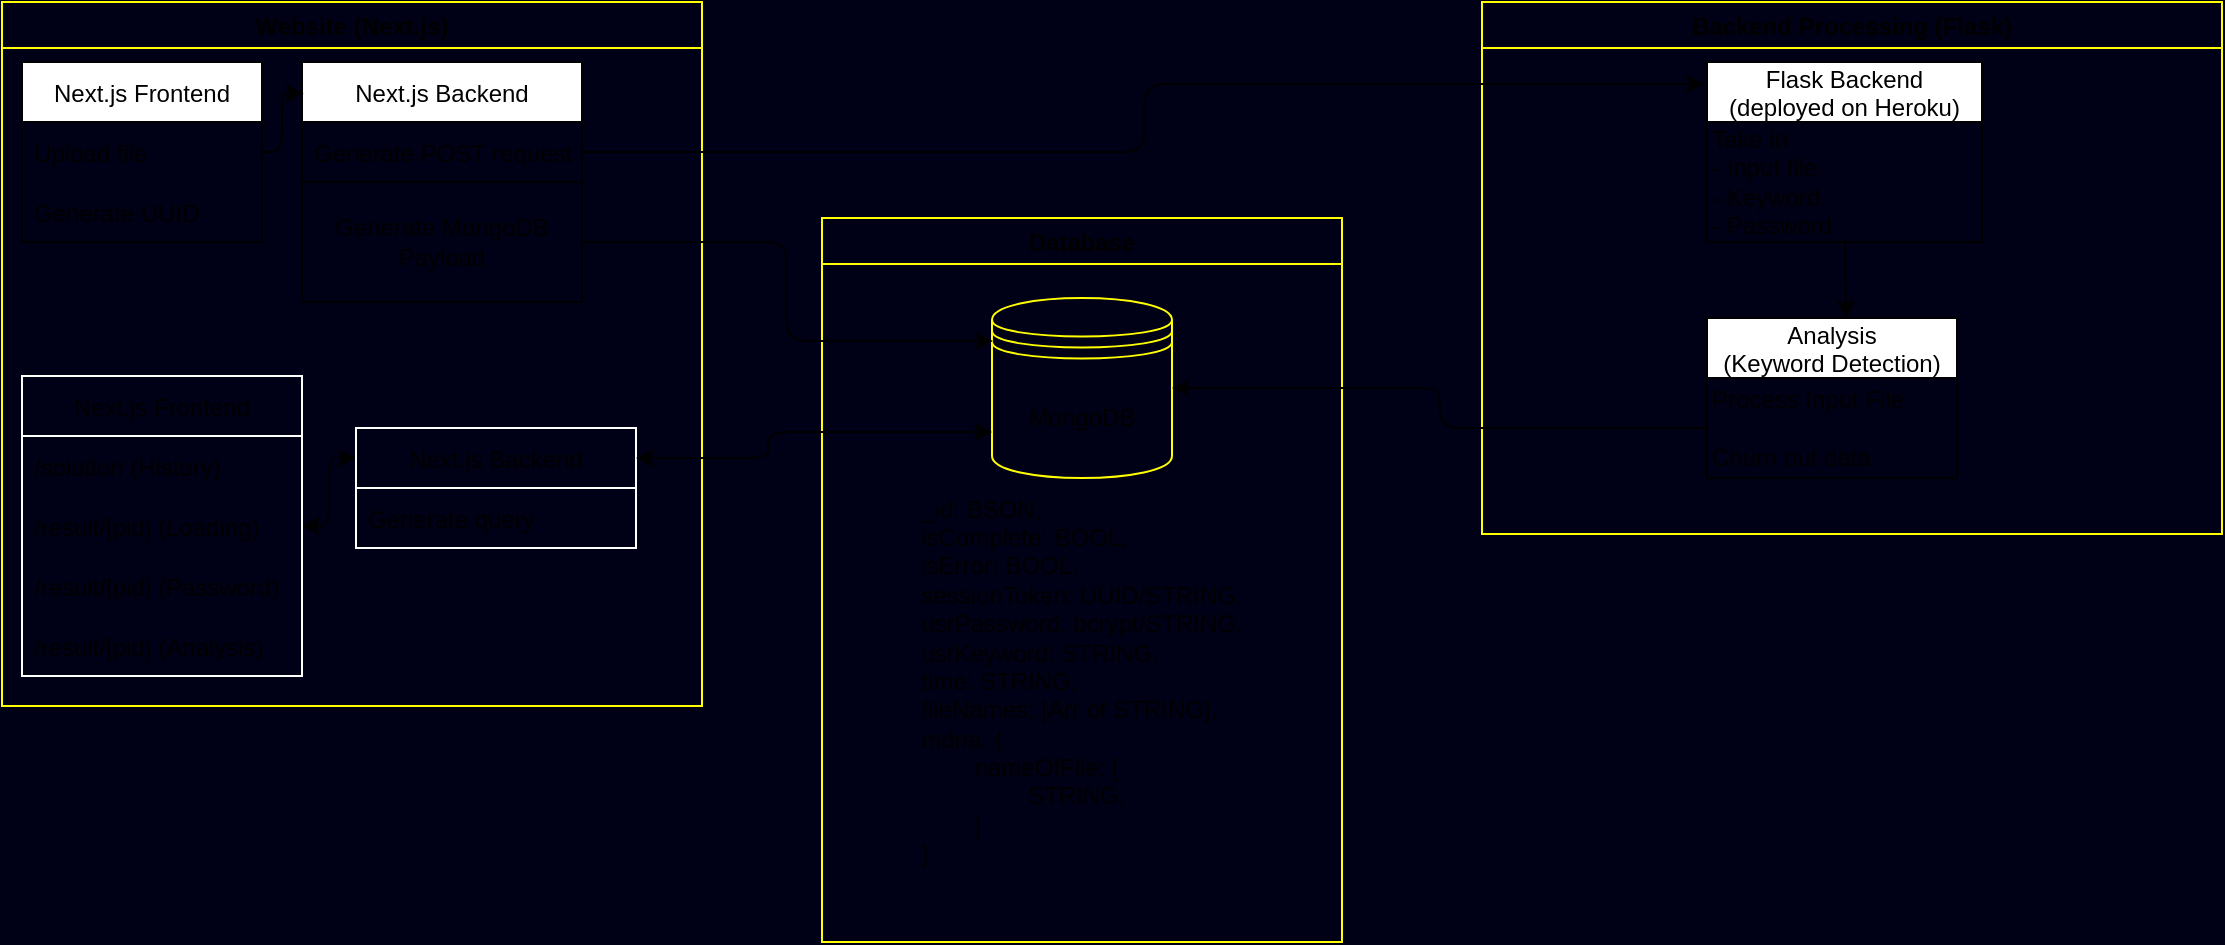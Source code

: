 <mxfile>
    <diagram id="pqtLrWvmuWyiWLzkSUhF" name="Diagram">
        <mxGraphModel dx="2843" dy="1091" grid="0" gridSize="10" guides="1" tooltips="1" connect="1" arrows="1" fold="1" page="1" pageScale="1" pageWidth="1169" pageHeight="827" background="#000017" math="0" shadow="0">
            <root>
                <mxCell id="tuvx_-tGYI6wsvTcFcl7-0"/>
                <mxCell id="tuvx_-tGYI6wsvTcFcl7-1" parent="tuvx_-tGYI6wsvTcFcl7-0"/>
                <mxCell id="tuvx_-tGYI6wsvTcFcl7-7" value="Website (Next.js)" style="swimlane;sketch=0;rounded=0;strokeColor=#FFFF00;fillColor=none;fontColor=default;labelBackgroundColor=none;" parent="tuvx_-tGYI6wsvTcFcl7-1" vertex="1">
                    <mxGeometry x="30" y="80" width="350" height="352" as="geometry"/>
                </mxCell>
                <mxCell id="tuvx_-tGYI6wsvTcFcl7-2" value="Next.js Frontend" style="swimlane;fontStyle=0;childLayout=stackLayout;horizontal=1;startSize=30;horizontalStack=0;resizeParent=1;resizeParentMax=0;resizeLast=0;collapsible=1;marginBottom=0;fontColor=default;labelBackgroundColor=none;" parent="tuvx_-tGYI6wsvTcFcl7-7" vertex="1">
                    <mxGeometry x="10" y="30" width="120" height="90" as="geometry">
                        <mxRectangle x="10" y="30" width="120" height="30" as="alternateBounds"/>
                    </mxGeometry>
                </mxCell>
                <mxCell id="tuvx_-tGYI6wsvTcFcl7-3" value="Upload file" style="text;strokeColor=none;fillColor=none;align=left;verticalAlign=middle;spacingLeft=4;spacingRight=4;overflow=hidden;points=[[0,0.5],[1,0.5]];portConstraint=eastwest;rotatable=0;fontColor=default;labelBackgroundColor=none;" parent="tuvx_-tGYI6wsvTcFcl7-2" vertex="1">
                    <mxGeometry y="30" width="120" height="30" as="geometry"/>
                </mxCell>
                <mxCell id="tuvx_-tGYI6wsvTcFcl7-4" value="Generate UUID" style="text;strokeColor=none;fillColor=none;align=left;verticalAlign=middle;spacingLeft=4;spacingRight=4;overflow=hidden;points=[[0,0.5],[1,0.5]];portConstraint=eastwest;rotatable=0;fontColor=default;labelBackgroundColor=none;" parent="tuvx_-tGYI6wsvTcFcl7-2" vertex="1">
                    <mxGeometry y="60" width="120" height="30" as="geometry"/>
                </mxCell>
                <mxCell id="tuvx_-tGYI6wsvTcFcl7-9" value="Next.js Backend" style="swimlane;fontStyle=0;childLayout=stackLayout;horizontal=1;startSize=30;horizontalStack=0;resizeParent=1;resizeParentMax=0;resizeLast=0;collapsible=1;marginBottom=0;fontColor=default;labelBackgroundColor=none;" parent="tuvx_-tGYI6wsvTcFcl7-7" vertex="1">
                    <mxGeometry x="150" y="30" width="140" height="120" as="geometry"/>
                </mxCell>
                <mxCell id="tuvx_-tGYI6wsvTcFcl7-10" value="Generate POST request" style="text;strokeColor=default;fillColor=none;align=left;verticalAlign=middle;spacingLeft=4;spacingRight=4;overflow=hidden;points=[[0,0.5],[1,0.5]];portConstraint=eastwest;rotatable=0;labelBorderColor=none;fontColor=default;labelBackgroundColor=none;" parent="tuvx_-tGYI6wsvTcFcl7-9" vertex="1">
                    <mxGeometry y="30" width="140" height="30" as="geometry"/>
                </mxCell>
                <mxCell id="tuvx_-tGYI6wsvTcFcl7-26" value="Generate MongoDB Payload" style="text;strokeColor=default;fillColor=none;align=center;verticalAlign=middle;spacingLeft=4;spacingRight=4;overflow=hidden;points=[[0,0.5],[1,0.5]];portConstraint=eastwest;rotatable=0;whiteSpace=wrap;fontColor=default;labelBackgroundColor=none;" parent="tuvx_-tGYI6wsvTcFcl7-9" vertex="1">
                    <mxGeometry y="60" width="140" height="60" as="geometry"/>
                </mxCell>
                <mxCell id="tuvx_-tGYI6wsvTcFcl7-93" style="edgeStyle=orthogonalEdgeStyle;html=1;entryX=0;entryY=0.25;entryDx=0;entryDy=0;fillColor=#FFFFFF;startArrow=classic;startFill=1;fontColor=default;labelBackgroundColor=none;" parent="tuvx_-tGYI6wsvTcFcl7-7" source="tuvx_-tGYI6wsvTcFcl7-48" target="tuvx_-tGYI6wsvTcFcl7-84" edge="1">
                    <mxGeometry relative="1" as="geometry"/>
                </mxCell>
                <mxCell id="tuvx_-tGYI6wsvTcFcl7-94" style="edgeStyle=orthogonalEdgeStyle;html=1;entryX=0.006;entryY=0.13;entryDx=0;entryDy=0;entryPerimeter=0;fillColor=#FFFFFF;fontColor=default;labelBackgroundColor=none;" parent="tuvx_-tGYI6wsvTcFcl7-7" source="tuvx_-tGYI6wsvTcFcl7-3" target="tuvx_-tGYI6wsvTcFcl7-9" edge="1">
                    <mxGeometry relative="1" as="geometry"/>
                </mxCell>
                <mxCell id="tuvx_-tGYI6wsvTcFcl7-84" value="Next.js Backend" style="swimlane;fontStyle=0;childLayout=stackLayout;horizontal=1;startSize=30;horizontalStack=0;resizeParent=1;resizeParentMax=0;resizeLast=0;collapsible=1;marginBottom=0;rounded=0;labelBorderColor=none;sketch=0;strokeColor=#FFFFFF;fillColor=none;fontColor=default;labelBackgroundColor=none;" parent="tuvx_-tGYI6wsvTcFcl7-7" vertex="1">
                    <mxGeometry x="177" y="213" width="140" height="60" as="geometry"/>
                </mxCell>
                <mxCell id="tuvx_-tGYI6wsvTcFcl7-88" value="Generate query" style="text;strokeColor=none;fillColor=none;align=left;verticalAlign=middle;spacingLeft=4;spacingRight=4;overflow=hidden;points=[[0,0.5],[1,0.5]];portConstraint=eastwest;rotatable=0;rounded=0;labelBorderColor=none;sketch=0;fontColor=default;labelBackgroundColor=none;" parent="tuvx_-tGYI6wsvTcFcl7-84" vertex="1">
                    <mxGeometry y="30" width="140" height="30" as="geometry"/>
                </mxCell>
                <mxCell id="tuvx_-tGYI6wsvTcFcl7-48" value="Next.js Frontend" style="swimlane;fontStyle=0;childLayout=stackLayout;horizontal=1;startSize=30;horizontalStack=0;resizeParent=1;resizeParentMax=0;resizeLast=0;collapsible=1;marginBottom=0;rounded=0;labelBorderColor=none;sketch=0;strokeColor=#FFFFFF;fillColor=none;fontColor=default;labelBackgroundColor=none;" parent="tuvx_-tGYI6wsvTcFcl7-7" vertex="1">
                    <mxGeometry x="10" y="187" width="140" height="150" as="geometry"/>
                </mxCell>
                <mxCell id="tuvx_-tGYI6wsvTcFcl7-49" value="/solution (History)" style="text;strokeColor=none;fillColor=none;align=left;verticalAlign=middle;spacingLeft=4;spacingRight=4;overflow=hidden;points=[[0,0.5],[1,0.5]];portConstraint=eastwest;rotatable=0;rounded=0;labelBorderColor=none;sketch=0;fontColor=default;labelBackgroundColor=none;" parent="tuvx_-tGYI6wsvTcFcl7-48" vertex="1">
                    <mxGeometry y="30" width="140" height="30" as="geometry"/>
                </mxCell>
                <mxCell id="tuvx_-tGYI6wsvTcFcl7-50" value="/result/[pid] (Loading)" style="text;strokeColor=none;fillColor=none;align=left;verticalAlign=middle;spacingLeft=4;spacingRight=4;overflow=hidden;points=[[0,0.5],[1,0.5]];portConstraint=eastwest;rotatable=0;rounded=0;labelBorderColor=none;sketch=0;fontColor=default;labelBackgroundColor=none;" parent="tuvx_-tGYI6wsvTcFcl7-48" vertex="1">
                    <mxGeometry y="60" width="140" height="30" as="geometry"/>
                </mxCell>
                <mxCell id="tuvx_-tGYI6wsvTcFcl7-52" value="/result/[pid] (Password)" style="text;strokeColor=none;fillColor=none;align=left;verticalAlign=middle;spacingLeft=4;spacingRight=4;overflow=hidden;points=[[0,0.5],[1,0.5]];portConstraint=eastwest;rotatable=0;rounded=0;labelBorderColor=none;sketch=0;fontColor=default;labelBackgroundColor=none;" parent="tuvx_-tGYI6wsvTcFcl7-48" vertex="1">
                    <mxGeometry y="90" width="140" height="30" as="geometry"/>
                </mxCell>
                <mxCell id="tuvx_-tGYI6wsvTcFcl7-66" value="/result/[pid] (Analysis)" style="text;strokeColor=none;fillColor=none;align=left;verticalAlign=middle;spacingLeft=4;spacingRight=4;overflow=hidden;points=[[0,0.5],[1,0.5]];portConstraint=eastwest;rotatable=0;rounded=0;labelBorderColor=none;sketch=0;fontColor=default;labelBackgroundColor=none;" parent="tuvx_-tGYI6wsvTcFcl7-48" vertex="1">
                    <mxGeometry y="120" width="140" height="30" as="geometry"/>
                </mxCell>
                <mxCell id="tuvx_-tGYI6wsvTcFcl7-35" value="Database" style="swimlane;rounded=0;labelBorderColor=none;sketch=0;strokeColor=#FFFF00;fillColor=none;fontColor=default;labelBackgroundColor=none;" parent="tuvx_-tGYI6wsvTcFcl7-1" vertex="1">
                    <mxGeometry x="440" y="188" width="260" height="362" as="geometry"/>
                </mxCell>
                <mxCell id="tuvx_-tGYI6wsvTcFcl7-34" value="MongoDB" style="shape=datastore;whiteSpace=wrap;html=1;rounded=0;labelBorderColor=none;sketch=0;strokeColor=#FFFF00;fillColor=none;fontColor=default;labelBackgroundColor=none;" parent="tuvx_-tGYI6wsvTcFcl7-35" vertex="1">
                    <mxGeometry x="85" y="40" width="90" height="90" as="geometry"/>
                </mxCell>
                <mxCell id="tuvx_-tGYI6wsvTcFcl7-45" value="&lt;div style=&quot;text-align: left&quot;&gt;&lt;span&gt;_id: BSON,&lt;/span&gt;&lt;/div&gt;&lt;div style=&quot;text-align: left&quot;&gt;&lt;span&gt;isComplete: BOOL,&lt;/span&gt;&lt;/div&gt;&lt;div style=&quot;text-align: left&quot;&gt;&lt;span&gt;isError: BOOL,&lt;/span&gt;&lt;/div&gt;&lt;div style=&quot;text-align: left&quot;&gt;&lt;span&gt;sessionToken: UUID/STRING,&lt;/span&gt;&lt;/div&gt;&lt;div style=&quot;text-align: left&quot;&gt;&lt;span&gt;usrPassword: bcrypt/STRING,&lt;/span&gt;&lt;/div&gt;&lt;div style=&quot;text-align: left&quot;&gt;&lt;span&gt;usrKeyword: STRING,&lt;/span&gt;&lt;/div&gt;&lt;div style=&quot;text-align: left&quot;&gt;time: STRING,&lt;/div&gt;&lt;div style=&quot;text-align: left&quot;&gt;fileNames: [Arr of STRING],&lt;/div&gt;&lt;div style=&quot;text-align: left&quot;&gt;mdna: {&lt;/div&gt;&lt;div style=&quot;text-align: left&quot;&gt;&lt;span style=&quot;white-space: pre&quot;&gt;&#9;&lt;/span&gt;nameOfFile: [&lt;/div&gt;&lt;div style=&quot;text-align: left&quot;&gt;&lt;span style=&quot;white-space: pre&quot;&gt;&#9;&lt;span style=&quot;white-space: pre&quot;&gt;&#9;&lt;/span&gt;S&lt;/span&gt;TRING,&lt;/div&gt;&lt;div style=&quot;text-align: left&quot;&gt;&lt;span style=&quot;white-space: pre&quot;&gt;&#9;&lt;/span&gt;]&lt;br&gt;&lt;/div&gt;&lt;div style=&quot;text-align: left&quot;&gt;}&lt;/div&gt;&lt;div style=&quot;text-align: left&quot;&gt;&lt;br&gt;&lt;/div&gt;&lt;div style=&quot;text-align: left&quot;&gt;&lt;br&gt;&lt;/div&gt;" style="text;html=1;strokeColor=none;fillColor=none;align=center;verticalAlign=middle;whiteSpace=wrap;rounded=0;labelBorderColor=none;sketch=0;fontColor=default;labelBackgroundColor=none;" parent="tuvx_-tGYI6wsvTcFcl7-35" vertex="1">
                    <mxGeometry x="25" y="170" width="210" height="152" as="geometry"/>
                </mxCell>
                <mxCell id="tuvx_-tGYI6wsvTcFcl7-36" style="edgeStyle=orthogonalEdgeStyle;html=1;entryX=0.005;entryY=0.239;entryDx=0;entryDy=0;fillColor=#FFFFFF;entryPerimeter=0;fontColor=default;labelBackgroundColor=none;" parent="tuvx_-tGYI6wsvTcFcl7-1" source="tuvx_-tGYI6wsvTcFcl7-26" target="tuvx_-tGYI6wsvTcFcl7-34" edge="1">
                    <mxGeometry relative="1" as="geometry"/>
                </mxCell>
                <mxCell id="tuvx_-tGYI6wsvTcFcl7-37" value="Backend Processing (Flask)" style="swimlane;sketch=0;rounded=0;strokeColor=#FFFF00;fillColor=none;fontColor=default;labelBackgroundColor=none;" parent="tuvx_-tGYI6wsvTcFcl7-1" vertex="1">
                    <mxGeometry x="770" y="80" width="370" height="266" as="geometry"/>
                </mxCell>
                <mxCell id="q2dfp2AdItrQWjrZBrLS-1" value="Flask Backend&#10;(deployed on Heroku)" style="swimlane;fontStyle=0;childLayout=stackLayout;horizontal=1;startSize=30;horizontalStack=0;resizeParent=1;resizeParentMax=0;resizeLast=0;collapsible=1;marginBottom=0;fontColor=default;labelBackgroundColor=none;" parent="tuvx_-tGYI6wsvTcFcl7-37" vertex="1">
                    <mxGeometry x="112.5" y="30" width="137.5" height="90" as="geometry">
                        <mxRectangle x="10" y="30" width="120" height="30" as="alternateBounds"/>
                    </mxGeometry>
                </mxCell>
                <mxCell id="q2dfp2AdItrQWjrZBrLS-2" value="Take in&amp;nbsp;&amp;nbsp;&lt;br style=&quot;padding: 0px ; margin: 0px&quot;&gt;- Input file,&lt;br style=&quot;padding: 0px ; margin: 0px&quot;&gt;- Keyword,&lt;br style=&quot;padding: 0px ; margin: 0px&quot;&gt;- Password" style="text;html=1;align=left;verticalAlign=middle;resizable=0;points=[];autosize=1;strokeColor=none;fillColor=none;fontColor=default;labelBackgroundColor=none;" parent="q2dfp2AdItrQWjrZBrLS-1" vertex="1">
                    <mxGeometry y="30" width="137.5" height="60" as="geometry"/>
                </mxCell>
                <mxCell id="q2dfp2AdItrQWjrZBrLS-3" style="edgeStyle=none;html=1;entryX=0.556;entryY=0;entryDx=0;entryDy=0;entryPerimeter=0;fontColor=default;labelBackgroundColor=none;" parent="tuvx_-tGYI6wsvTcFcl7-37" source="q2dfp2AdItrQWjrZBrLS-2" target="rxtQG-LiJ5T4q6l2boea-4" edge="1">
                    <mxGeometry relative="1" as="geometry"/>
                </mxCell>
                <mxCell id="rxtQG-LiJ5T4q6l2boea-4" value="Analysis&#10;(Keyword Detection)" style="swimlane;fontStyle=0;childLayout=stackLayout;horizontal=1;startSize=30;horizontalStack=0;resizeParent=1;resizeParentMax=0;resizeLast=0;collapsible=1;marginBottom=0;fontColor=default;labelBackgroundColor=none;" parent="tuvx_-tGYI6wsvTcFcl7-37" vertex="1">
                    <mxGeometry x="112.5" y="158" width="125" height="80" as="geometry">
                        <mxRectangle x="10" y="30" width="120" height="30" as="alternateBounds"/>
                    </mxGeometry>
                </mxCell>
                <mxCell id="rxtQG-LiJ5T4q6l2boea-12" value="Process Input File&lt;br&gt;&lt;br&gt;Churn out data" style="text;html=1;align=left;verticalAlign=middle;resizable=0;points=[];autosize=1;strokeColor=none;fillColor=none;fontColor=default;labelBackgroundColor=none;" parent="rxtQG-LiJ5T4q6l2boea-4" vertex="1">
                    <mxGeometry y="30" width="125" height="50" as="geometry"/>
                </mxCell>
                <mxCell id="tuvx_-tGYI6wsvTcFcl7-95" style="edgeStyle=orthogonalEdgeStyle;html=1;entryX=1;entryY=0.25;entryDx=0;entryDy=0;fillColor=#FFFFFF;startArrow=classic;startFill=1;fontColor=default;labelBackgroundColor=none;" parent="tuvx_-tGYI6wsvTcFcl7-1" source="tuvx_-tGYI6wsvTcFcl7-34" target="tuvx_-tGYI6wsvTcFcl7-84" edge="1">
                    <mxGeometry relative="1" as="geometry">
                        <Array as="points">
                            <mxPoint x="413" y="295"/>
                            <mxPoint x="413" y="308"/>
                        </Array>
                    </mxGeometry>
                </mxCell>
                <mxCell id="qSestvVslMq6B312vP8T-1" style="edgeStyle=orthogonalEdgeStyle;html=1;entryX=-0.011;entryY=0.122;entryDx=0;entryDy=0;entryPerimeter=0;fontColor=default;labelBackgroundColor=none;" parent="tuvx_-tGYI6wsvTcFcl7-1" source="tuvx_-tGYI6wsvTcFcl7-10" target="q2dfp2AdItrQWjrZBrLS-1" edge="1">
                    <mxGeometry relative="1" as="geometry"/>
                </mxCell>
                <mxCell id="qSestvVslMq6B312vP8T-2" style="edgeStyle=orthogonalEdgeStyle;html=1;entryX=1;entryY=0.5;entryDx=0;entryDy=0;fontColor=default;labelBackgroundColor=none;" parent="tuvx_-tGYI6wsvTcFcl7-1" source="rxtQG-LiJ5T4q6l2boea-12" target="tuvx_-tGYI6wsvTcFcl7-34" edge="1">
                    <mxGeometry relative="1" as="geometry"/>
                </mxCell>
            </root>
        </mxGraphModel>
    </diagram>
    <diagram id="orqOtBOW0S_3Y-mfQR9t" name="API Calls">
        <mxGraphModel dx="800" dy="478" grid="1" gridSize="10" guides="1" tooltips="1" connect="1" arrows="1" fold="1" page="1" pageScale="1" pageWidth="827" pageHeight="1169" math="0" shadow="0">
            <root>
                <mxCell id="0"/>
                <mxCell id="1" parent="0"/>
                <mxCell id="2" value="Next.js" style="swimlane;" parent="1" vertex="1">
                    <mxGeometry x="40" y="40" width="160" height="160" as="geometry"/>
                </mxCell>
                <mxCell id="3" value="File upload" style="text;html=1;align=center;verticalAlign=middle;resizable=0;points=[];autosize=1;strokeColor=none;fillColor=none;" parent="2" vertex="1">
                    <mxGeometry x="10" y="30" width="70" height="20" as="geometry"/>
                </mxCell>
                <mxCell id="5" value="Generate UUID" style="text;html=1;strokeColor=none;fillColor=none;align=center;verticalAlign=middle;whiteSpace=wrap;rounded=0;" parent="2" vertex="1">
                    <mxGeometry x="15" y="80" width="60" height="30" as="geometry"/>
                </mxCell>
                <mxCell id="4" style="edgeStyle=none;html=1;" parent="1" source="3" edge="1">
                    <mxGeometry relative="1" as="geometry">
                        <mxPoint x="85" y="120" as="targetPoint"/>
                    </mxGeometry>
                </mxCell>
                <mxCell id="7" style="edgeStyle=none;html=1;exitX=1;exitY=0.5;exitDx=0;exitDy=0;" parent="1" source="5" edge="1">
                    <mxGeometry relative="1" as="geometry">
                        <mxPoint x="280" y="110" as="targetPoint"/>
                    </mxGeometry>
                </mxCell>
                <mxCell id="8" style="edgeStyle=none;html=1;" parent="1" source="3" edge="1">
                    <mxGeometry relative="1" as="geometry">
                        <mxPoint x="280" y="110" as="targetPoint"/>
                    </mxGeometry>
                </mxCell>
                <mxCell id="11" style="edgeStyle=none;html=1;exitX=1;exitY=0.5;exitDx=0;exitDy=0;" parent="1" source="9" target="14" edge="1">
                    <mxGeometry relative="1" as="geometry">
                        <mxPoint x="520" y="120" as="targetPoint"/>
                    </mxGeometry>
                </mxCell>
                <mxCell id="9" value="Craft POST req" style="shape=process;whiteSpace=wrap;html=1;backgroundOutline=1;" parent="1" vertex="1">
                    <mxGeometry x="280" y="80" width="120" height="60" as="geometry"/>
                </mxCell>
                <mxCell id="19" style="edgeStyle=none;html=1;exitX=0;exitY=1;exitDx=0;exitDy=0;entryX=1;entryY=0.5;entryDx=0;entryDy=0;" parent="1" source="13" target="18" edge="1">
                    <mxGeometry relative="1" as="geometry"/>
                </mxCell>
                <mxCell id="13" value="Flask (Heroku)" style="swimlane;fontStyle=0;childLayout=stackLayout;horizontal=1;startSize=30;horizontalStack=0;resizeParent=1;resizeParentMax=0;resizeLast=0;collapsible=1;marginBottom=0;" parent="1" vertex="1">
                    <mxGeometry x="520" y="60" width="140" height="60" as="geometry"/>
                </mxCell>
                <mxCell id="14" value="ML on PDF" style="text;strokeColor=none;fillColor=none;align=left;verticalAlign=middle;spacingLeft=4;spacingRight=4;overflow=hidden;points=[[0,0.5],[1,0.5]];portConstraint=eastwest;rotatable=0;" parent="13" vertex="1">
                    <mxGeometry y="30" width="140" height="30" as="geometry"/>
                </mxCell>
                <mxCell id="20" style="edgeStyle=none;html=1;exitX=0;exitY=0.5;exitDx=0;exitDy=0;" parent="1" source="18" target="21" edge="1">
                    <mxGeometry relative="1" as="geometry">
                        <mxPoint x="150" y="180" as="targetPoint"/>
                    </mxGeometry>
                </mxCell>
                <mxCell id="18" value="Response code" style="shape=process;whiteSpace=wrap;html=1;backgroundOutline=1;" parent="1" vertex="1">
                    <mxGeometry x="280" y="160" width="120" height="60" as="geometry"/>
                </mxCell>
                <mxCell id="24" style="edgeStyle=none;html=1;exitX=0.5;exitY=1;exitDx=0;exitDy=0;entryX=0.5;entryY=0;entryDx=0;entryDy=0;" parent="1" source="21" target="23" edge="1">
                    <mxGeometry relative="1" as="geometry"/>
                </mxCell>
                <mxCell id="21" value="Redirect to slug page" style="text;html=1;strokeColor=none;fillColor=none;align=center;verticalAlign=middle;whiteSpace=wrap;rounded=0;" parent="1" vertex="1">
                    <mxGeometry x="60" y="165" width="120" height="30" as="geometry"/>
                </mxCell>
                <mxCell id="23" value="Content page for data&lt;br&gt;/data/[slug-JWT].jsx" style="rounded=0;whiteSpace=wrap;html=1;" parent="1" vertex="1">
                    <mxGeometry x="40" y="240" width="160" height="80" as="geometry"/>
                </mxCell>
                <mxCell id="26" value="" style="curved=1;endArrow=classic;html=1;exitX=1;exitY=0.5;exitDx=0;exitDy=0;entryX=0.75;entryY=0;entryDx=0;entryDy=0;" parent="1" source="23" target="23" edge="1">
                    <mxGeometry width="50" height="50" relative="1" as="geometry">
                        <mxPoint x="250" y="240" as="sourcePoint"/>
                        <mxPoint x="300" y="190" as="targetPoint"/>
                        <Array as="points">
                            <mxPoint x="260" y="230"/>
                            <mxPoint x="250" y="190"/>
                        </Array>
                    </mxGeometry>
                </mxCell>
                <mxCell id="28" value="MongoDB" style="swimlane;fontStyle=0;childLayout=stackLayout;horizontal=1;startSize=30;horizontalStack=0;resizeParent=1;resizeParentMax=0;resizeLast=0;collapsible=1;marginBottom=0;" parent="1" vertex="1">
                    <mxGeometry x="520" y="230" width="140" height="90" as="geometry"/>
                </mxCell>
                <mxCell id="29" value="UUID" style="text;strokeColor=none;fillColor=none;align=left;verticalAlign=middle;spacingLeft=4;spacingRight=4;overflow=hidden;points=[[0,0.5],[1,0.5]];portConstraint=eastwest;rotatable=0;" parent="28" vertex="1">
                    <mxGeometry y="30" width="140" height="30" as="geometry"/>
                </mxCell>
                <mxCell id="30" value="MD&amp;A Data" style="text;strokeColor=none;fillColor=none;align=left;verticalAlign=middle;spacingLeft=4;spacingRight=4;overflow=hidden;points=[[0,0.5],[1,0.5]];portConstraint=eastwest;rotatable=0;" parent="28" vertex="1">
                    <mxGeometry y="60" width="140" height="30" as="geometry"/>
                </mxCell>
                <mxCell id="32" value="" style="endArrow=classic;html=1;entryX=0.5;entryY=0;entryDx=0;entryDy=0;" parent="1" source="14" target="28" edge="1">
                    <mxGeometry width="50" height="50" relative="1" as="geometry">
                        <mxPoint x="500" y="180" as="sourcePoint"/>
                        <mxPoint x="550" y="130" as="targetPoint"/>
                    </mxGeometry>
                </mxCell>
                <mxCell id="33" value="Send data to DB" style="text;html=1;strokeColor=none;fillColor=none;align=center;verticalAlign=middle;whiteSpace=wrap;rounded=0;" parent="1" vertex="1">
                    <mxGeometry x="600" y="160" width="60" height="30" as="geometry"/>
                </mxCell>
                <mxCell id="34" value="Refresh till data is ready" style="text;html=1;strokeColor=none;fillColor=none;align=center;verticalAlign=middle;whiteSpace=wrap;rounded=0;" parent="1" vertex="1">
                    <mxGeometry x="230" y="250" width="110" height="30" as="geometry"/>
                </mxCell>
                <mxCell id="35" value="" style="shape=flexArrow;endArrow=classic;html=1;exitX=1;exitY=0.75;exitDx=0;exitDy=0;entryX=0;entryY=0.5;entryDx=0;entryDy=0;" parent="1" source="23" target="30" edge="1">
                    <mxGeometry width="50" height="50" relative="1" as="geometry">
                        <mxPoint x="340" y="400" as="sourcePoint"/>
                        <mxPoint x="390" y="350" as="targetPoint"/>
                    </mxGeometry>
                </mxCell>
                <mxCell id="36" value="Request for data using JWT" style="text;html=1;strokeColor=none;fillColor=none;align=center;verticalAlign=middle;whiteSpace=wrap;rounded=0;" parent="1" vertex="1">
                    <mxGeometry x="310" y="310" width="110" height="30" as="geometry"/>
                </mxCell>
            </root>
        </mxGraphModel>
    </diagram>
</mxfile>